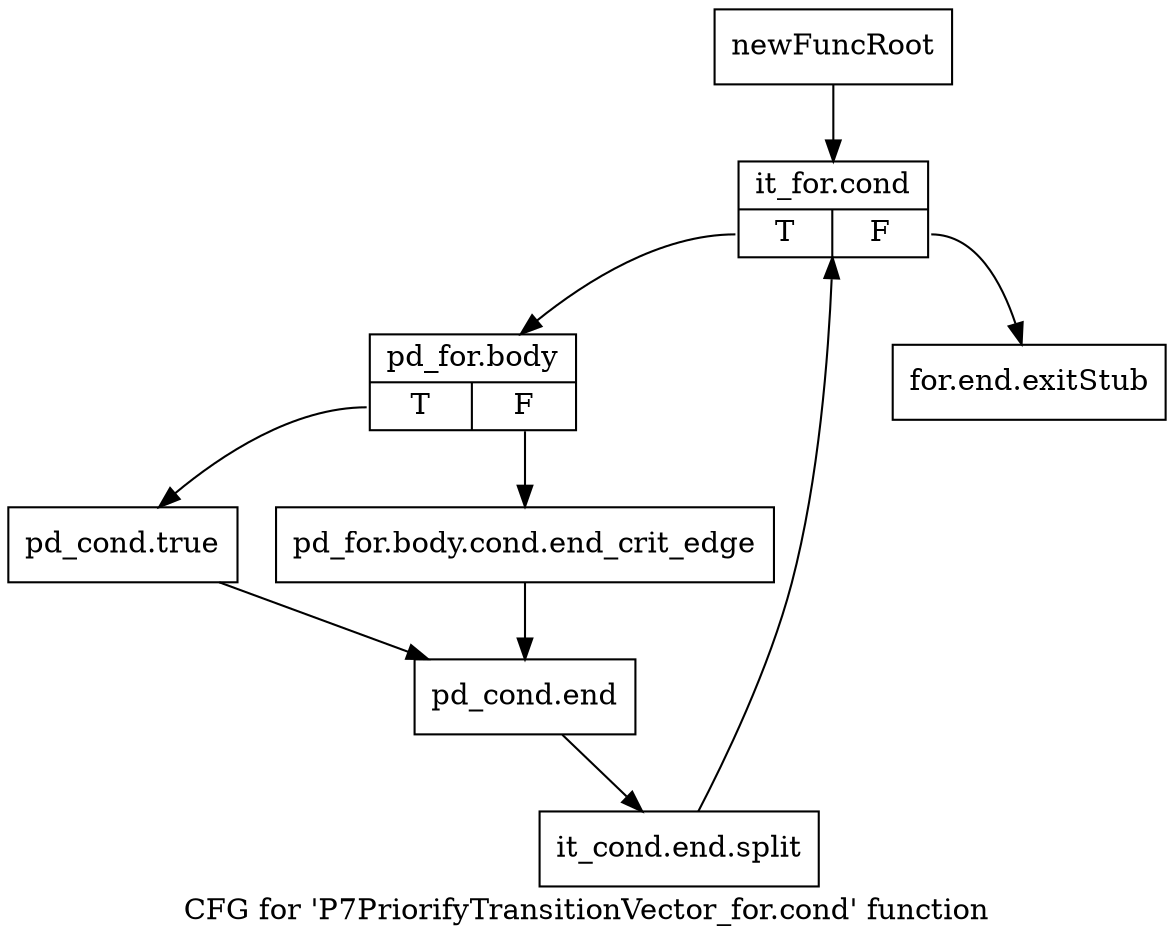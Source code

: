 digraph "CFG for 'P7PriorifyTransitionVector_for.cond' function" {
	label="CFG for 'P7PriorifyTransitionVector_for.cond' function";

	Node0x322fbf0 [shape=record,label="{newFuncRoot}"];
	Node0x322fbf0 -> Node0x322fc90;
	Node0x322fc40 [shape=record,label="{for.end.exitStub}"];
	Node0x322fc90 [shape=record,label="{it_for.cond|{<s0>T|<s1>F}}"];
	Node0x322fc90:s0 -> Node0x322fce0;
	Node0x322fc90:s1 -> Node0x322fc40;
	Node0x322fce0 [shape=record,label="{pd_for.body|{<s0>T|<s1>F}}"];
	Node0x322fce0:s0 -> Node0x322fd80;
	Node0x322fce0:s1 -> Node0x322fd30;
	Node0x322fd30 [shape=record,label="{pd_for.body.cond.end_crit_edge}"];
	Node0x322fd30 -> Node0x322fdd0;
	Node0x322fd80 [shape=record,label="{pd_cond.true}"];
	Node0x322fd80 -> Node0x322fdd0;
	Node0x322fdd0 [shape=record,label="{pd_cond.end}"];
	Node0x322fdd0 -> Node0x3821390;
	Node0x3821390 [shape=record,label="{it_cond.end.split}"];
	Node0x3821390 -> Node0x322fc90;
}
